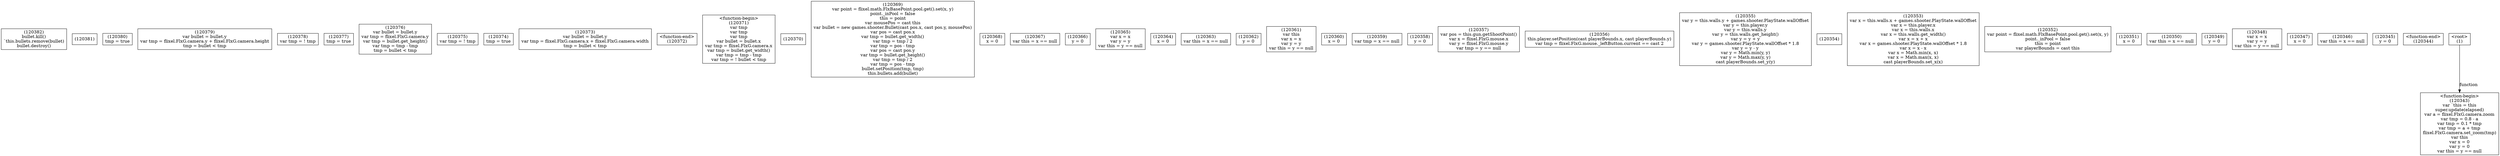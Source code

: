 digraph graphname {
n120382 [shape=box,label="(120382)\nbullet.kill()\n`this.bullets.remove(bullet)\nbullet.destroy()"];
n120381 [shape=box,label="(120381)"];
n120380 [shape=box,label="(120380)\ntmp = true"];
n120379 [shape=box,label="(120379)\nvar bullet = bullet.y\nvar tmp = flixel.FlxG.camera.y + flixel.FlxG.camera.height\ntmp = bullet < tmp"];
n120378 [shape=box,label="(120378)\nvar tmp = ! tmp"];
n120377 [shape=box,label="(120377)\ntmp = true"];
n120376 [shape=box,label="(120376)\nvar bullet = bullet.y\nvar tmp = flixel.FlxG.camera.y\nvar tmp = bullet.get_height()\nvar tmp = tmp - tmp\ntmp = bullet < tmp"];
n120375 [shape=box,label="(120375)\nvar tmp = ! tmp"];
n120374 [shape=box,label="(120374)\ntmp = true"];
n120373 [shape=box,label="(120373)\nvar bullet = bullet.y\nvar tmp = flixel.FlxG.camera.x + flixel.FlxG.camera.width\ntmp = bullet < tmp"];
n120372 [shape=box,label="<function-end>
(120372)"];
n120371 [shape=box,label="<function-begin>
(120371)\nvar tmp\nvar tmp\nvar tmp\nvar bullet = bullet.x\nvar tmp = flixel.FlxG.camera.x\nvar tmp = bullet.get_width()\nvar tmp = tmp - tmp\nvar tmp = ! bullet < tmp"];
n120370 [shape=box,label="(120370)"];
n120369 [shape=box,label="(120369)\nvar point = flixel.math.FlxBasePoint.pool.get().set(x, y)\npoint._inPool = false\nthis = point\nvar mousePos = cast this\nvar bullet = new games.shooter.Bullet(cast pos.x, cast pos.y, mousePos)\nvar pos = cast pos.x\nvar tmp = bullet.get_width()\nvar tmp = tmp / 2\nvar tmp = pos - tmp\nvar pos = cast pos.y\nvar tmp = bullet.get_height()\nvar tmp = tmp / 2\nvar tmp = pos - tmp\nbullet.setPosition(tmp, tmp)\nthis.bullets.add(bullet)"];
n120368 [shape=box,label="(120368)\nx = 0"];
n120367 [shape=box,label="(120367)\nvar this = x == null"];
n120366 [shape=box,label="(120366)\ny = 0"];
n120365 [shape=box,label="(120365)\nvar x = x\nvar y = y\nvar this = y == null"];
n120364 [shape=box,label="(120364)\nx = 0"];
n120363 [shape=box,label="(120363)\nvar this = x == null"];
n120362 [shape=box,label="(120362)\ny = 0"];
n120361 [shape=box,label="(120361)\nvar this\nvar x = x\nvar y = y\nvar this = y == null"];
n120360 [shape=box,label="(120360)\nx = 0"];
n120359 [shape=box,label="(120359)\nvar tmp = x == null"];
n120358 [shape=box,label="(120358)\ny = 0"];
n120357 [shape=box,label="(120357)\nvar pos = this.gun.getShootPoint()\nvar x = flixel.FlxG.mouse.x\nvar y = flixel.FlxG.mouse.y\nvar tmp = y == null"];
n120356 [shape=box,label="(120356)\nthis.player.setPosition(cast playerBounds.x, cast playerBounds.y)\nvar tmp = flixel.FlxG.mouse._leftButton.current == cast 2"];
n120355 [shape=box,label="(120355)\nvar y = this.walls.y + games.shooter.PlayState.wallOffset\nvar y = this.player.y\nvar y = this.walls.y\nvar y = this.walls.get_height()\nvar y = y + y\nvar y = games.shooter.PlayState.wallOffset * 1.8\nvar y = y - y\nvar y = Math.min(y, y)\nvar y = Math.max(y, y)\ncast playerBounds.set_y(y)"];
n120354 [shape=box,label="(120354)"];
n120353 [shape=box,label="(120353)\nvar x = this.walls.x + games.shooter.PlayState.wallOffset\nvar x = this.player.x\nvar x = this.walls.x\nvar x = this.walls.get_width()\nvar x = x + x\nvar x = games.shooter.PlayState.wallOffset * 1.8\nvar x = x - x\nvar x = Math.min(x, x)\nvar x = Math.max(x, x)\ncast playerBounds.set_x(x)"];
n120352 [shape=box,label="(120352)\nvar point = flixel.math.FlxBasePoint.pool.get().set(x, y)\npoint._inPool = false\nthis = point\nvar playerBounds = cast this"];
n120351 [shape=box,label="(120351)\nx = 0"];
n120350 [shape=box,label="(120350)\nvar this = x == null"];
n120349 [shape=box,label="(120349)\ny = 0"];
n120348 [shape=box,label="(120348)\nvar x = x\nvar y = y\nvar this = y == null"];
n120347 [shape=box,label="(120347)\nx = 0"];
n120346 [shape=box,label="(120346)\nvar this = x == null"];
n120345 [shape=box,label="(120345)\ny = 0"];
n120344 [shape=box,label="<function-end>
(120344)"];
n120343 [shape=box,label="<function-begin>
(120343)\nvar `this = this\nsuper.update(elapsed)\nvar a = flixel.FlxG.camera.zoom\nvar tmp = 0.8 - a\nvar tmp = 0.1 * tmp\nvar tmp = a + tmp\nflixel.FlxG.camera.set_zoom(tmp)\nvar this\nvar x = 0\nvar y = 0\nvar this = y == null"];
n1 [shape=box,label="<root>
(1)"];
n1 -> n120343[label="function"];
}
